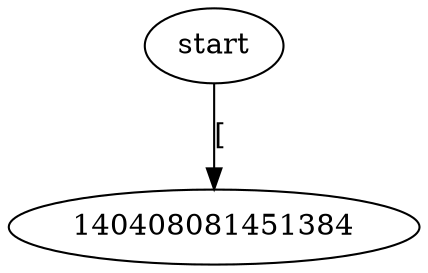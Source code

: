 //	File[/Users/lee/Main/Proj/On_BJTU/Compiler_Projects/LiaLEX/fa.cpp] Line[172]	2022-09-29 19:30
digraph NFA{ 
140408081451288 [label = start] 
140408081451288 -> 140408081451384 [label = "[" ] 
} 
